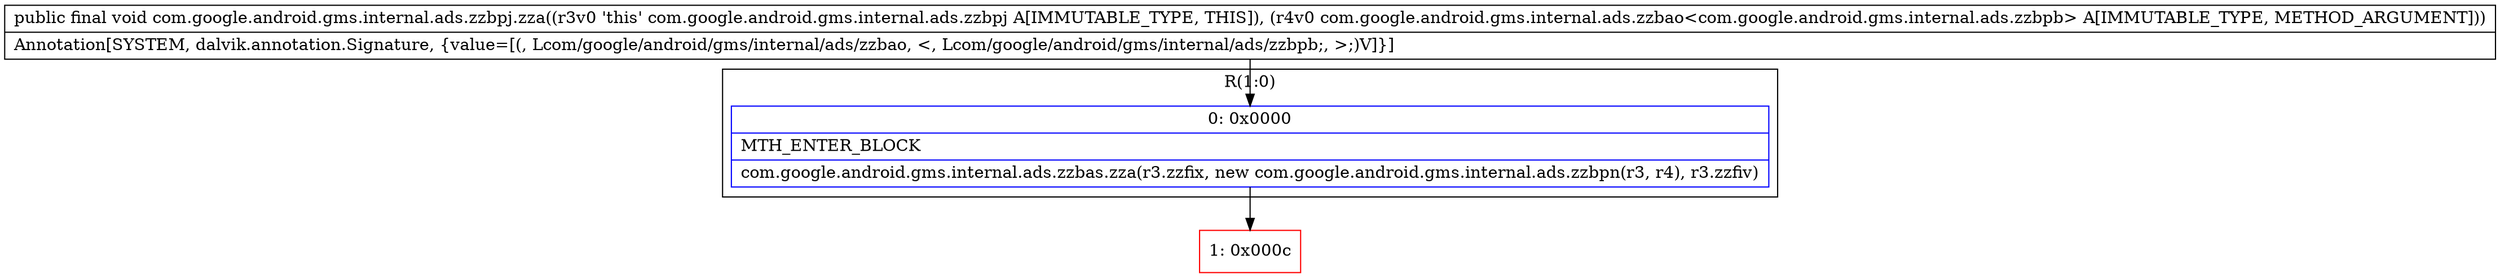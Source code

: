 digraph "CFG forcom.google.android.gms.internal.ads.zzbpj.zza(Lcom\/google\/android\/gms\/internal\/ads\/zzbao;)V" {
subgraph cluster_Region_1198687364 {
label = "R(1:0)";
node [shape=record,color=blue];
Node_0 [shape=record,label="{0\:\ 0x0000|MTH_ENTER_BLOCK\l|com.google.android.gms.internal.ads.zzbas.zza(r3.zzfix, new com.google.android.gms.internal.ads.zzbpn(r3, r4), r3.zzfiv)\l}"];
}
Node_1 [shape=record,color=red,label="{1\:\ 0x000c}"];
MethodNode[shape=record,label="{public final void com.google.android.gms.internal.ads.zzbpj.zza((r3v0 'this' com.google.android.gms.internal.ads.zzbpj A[IMMUTABLE_TYPE, THIS]), (r4v0 com.google.android.gms.internal.ads.zzbao\<com.google.android.gms.internal.ads.zzbpb\> A[IMMUTABLE_TYPE, METHOD_ARGUMENT]))  | Annotation[SYSTEM, dalvik.annotation.Signature, \{value=[(, Lcom\/google\/android\/gms\/internal\/ads\/zzbao, \<, Lcom\/google\/android\/gms\/internal\/ads\/zzbpb;, \>;)V]\}]\l}"];
MethodNode -> Node_0;
Node_0 -> Node_1;
}

